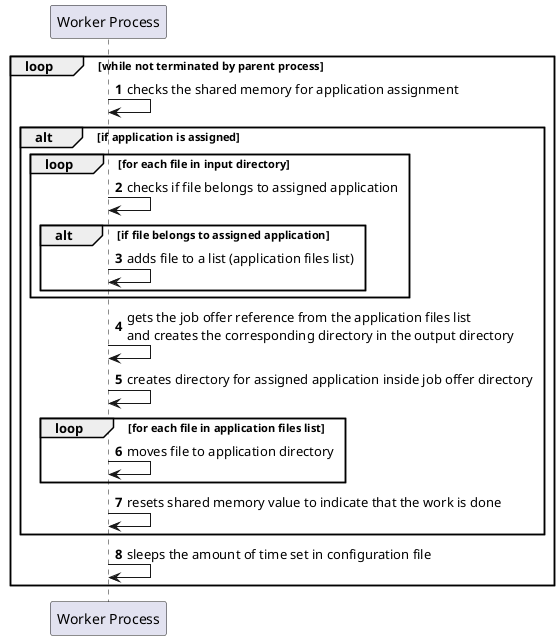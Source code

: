 @startuml
'https://plantuml.com/sequence-diagram

autonumber

participant "Worker Process" as work

loop while not terminated by parent process
    work -> work: checks the shared memory for application assignment

    alt if application is assigned

        loop for each file in input directory
            work -> work: checks if file belongs to assigned application

            alt if file belongs to assigned application
                work -> work: adds file to a list (application files list)
            end
        end

        work -> work: gets the job offer reference from the application files list \nand creates the corresponding directory in the output directory
        work -> work: creates directory for assigned application inside job offer directory

        loop for each file in application files list
            work -> work: moves file to application directory
        end

        work -> work: resets shared memory value to indicate that the work is done
    end

    work -> work: sleeps the amount of time set in configuration file
end

@enduml